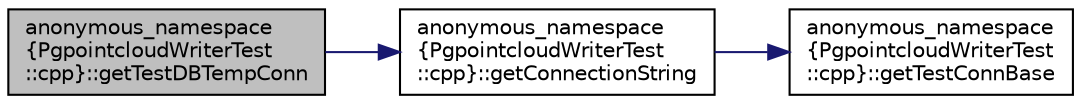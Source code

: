 digraph "anonymous_namespace{PgpointcloudWriterTest::cpp}::getTestDBTempConn"
{
  edge [fontname="Helvetica",fontsize="10",labelfontname="Helvetica",labelfontsize="10"];
  node [fontname="Helvetica",fontsize="10",shape=record];
  rankdir="LR";
  Node1 [label="anonymous_namespace\l\{PgpointcloudWriterTest\l::cpp\}::getTestDBTempConn",height=0.2,width=0.4,color="black", fillcolor="grey75", style="filled", fontcolor="black"];
  Node1 -> Node2 [color="midnightblue",fontsize="10",style="solid",fontname="Helvetica"];
  Node2 [label="anonymous_namespace\l\{PgpointcloudWriterTest\l::cpp\}::getConnectionString",height=0.2,width=0.4,color="black", fillcolor="white", style="filled",URL="$namespaceanonymous__namespace_02PgpointcloudWriterTest_8cpp_03.html#a60cd6cde3d83fb8f2d5b592fb90d4013"];
  Node2 -> Node3 [color="midnightblue",fontsize="10",style="solid",fontname="Helvetica"];
  Node3 [label="anonymous_namespace\l\{PgpointcloudWriterTest\l::cpp\}::getTestConnBase",height=0.2,width=0.4,color="black", fillcolor="white", style="filled",URL="$namespaceanonymous__namespace_02PgpointcloudWriterTest_8cpp_03.html#ad0bb9895a6185a82f1e347e742957476"];
}

